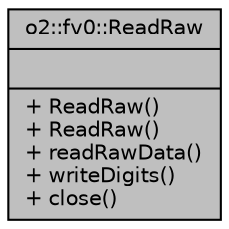 digraph "o2::fv0::ReadRaw"
{
 // INTERACTIVE_SVG=YES
  bgcolor="transparent";
  edge [fontname="Helvetica",fontsize="10",labelfontname="Helvetica",labelfontsize="10"];
  node [fontname="Helvetica",fontsize="10",shape=record];
  Node1 [label="{o2::fv0::ReadRaw\n||+ ReadRaw()\l+ ReadRaw()\l+ readRawData()\l+ writeDigits()\l+ close()\l}",height=0.2,width=0.4,color="black", fillcolor="grey75", style="filled", fontcolor="black"];
}
